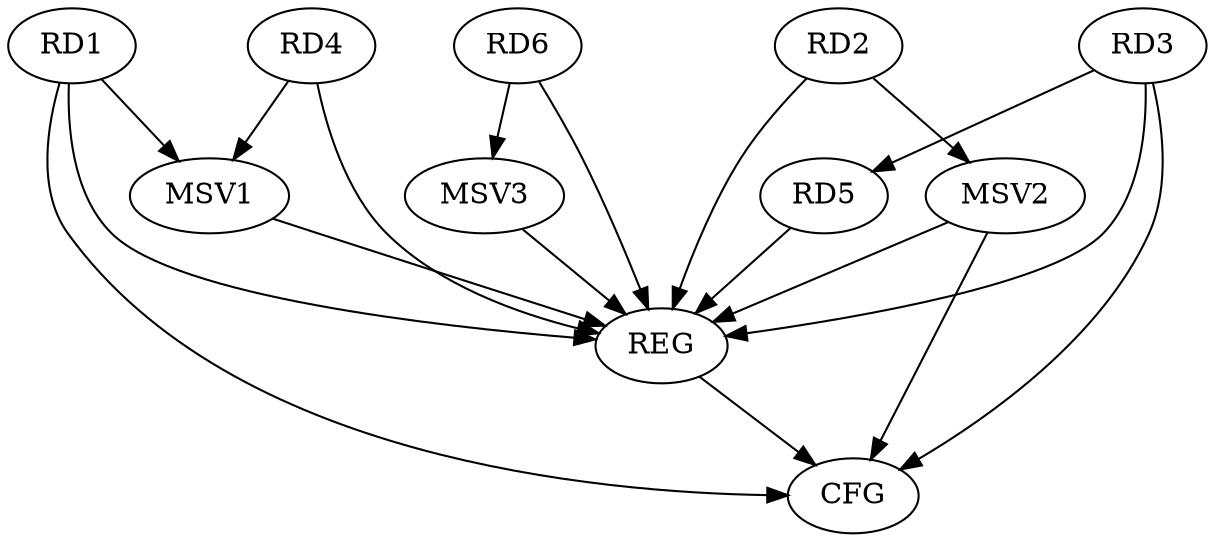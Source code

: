 strict digraph G {
  RD1 [ label="RD1" ];
  RD2 [ label="RD2" ];
  RD3 [ label="RD3" ];
  RD4 [ label="RD4" ];
  RD5 [ label="RD5" ];
  RD6 [ label="RD6" ];
  REG [ label="REG" ];
  CFG [ label="CFG" ];
  MSV1 [ label="MSV1" ];
  MSV2 [ label="MSV2" ];
  MSV3 [ label="MSV3" ];
  RD1 -> REG;
  RD2 -> REG;
  RD3 -> REG;
  RD4 -> REG;
  RD5 -> REG;
  RD6 -> REG;
  RD3 -> CFG;
  RD1 -> CFG;
  REG -> CFG;
  RD3 -> RD5;
  RD1 -> MSV1;
  RD4 -> MSV1;
  MSV1 -> REG;
  RD2 -> MSV2;
  MSV2 -> REG;
  MSV2 -> CFG;
  RD6 -> MSV3;
  MSV3 -> REG;
}
